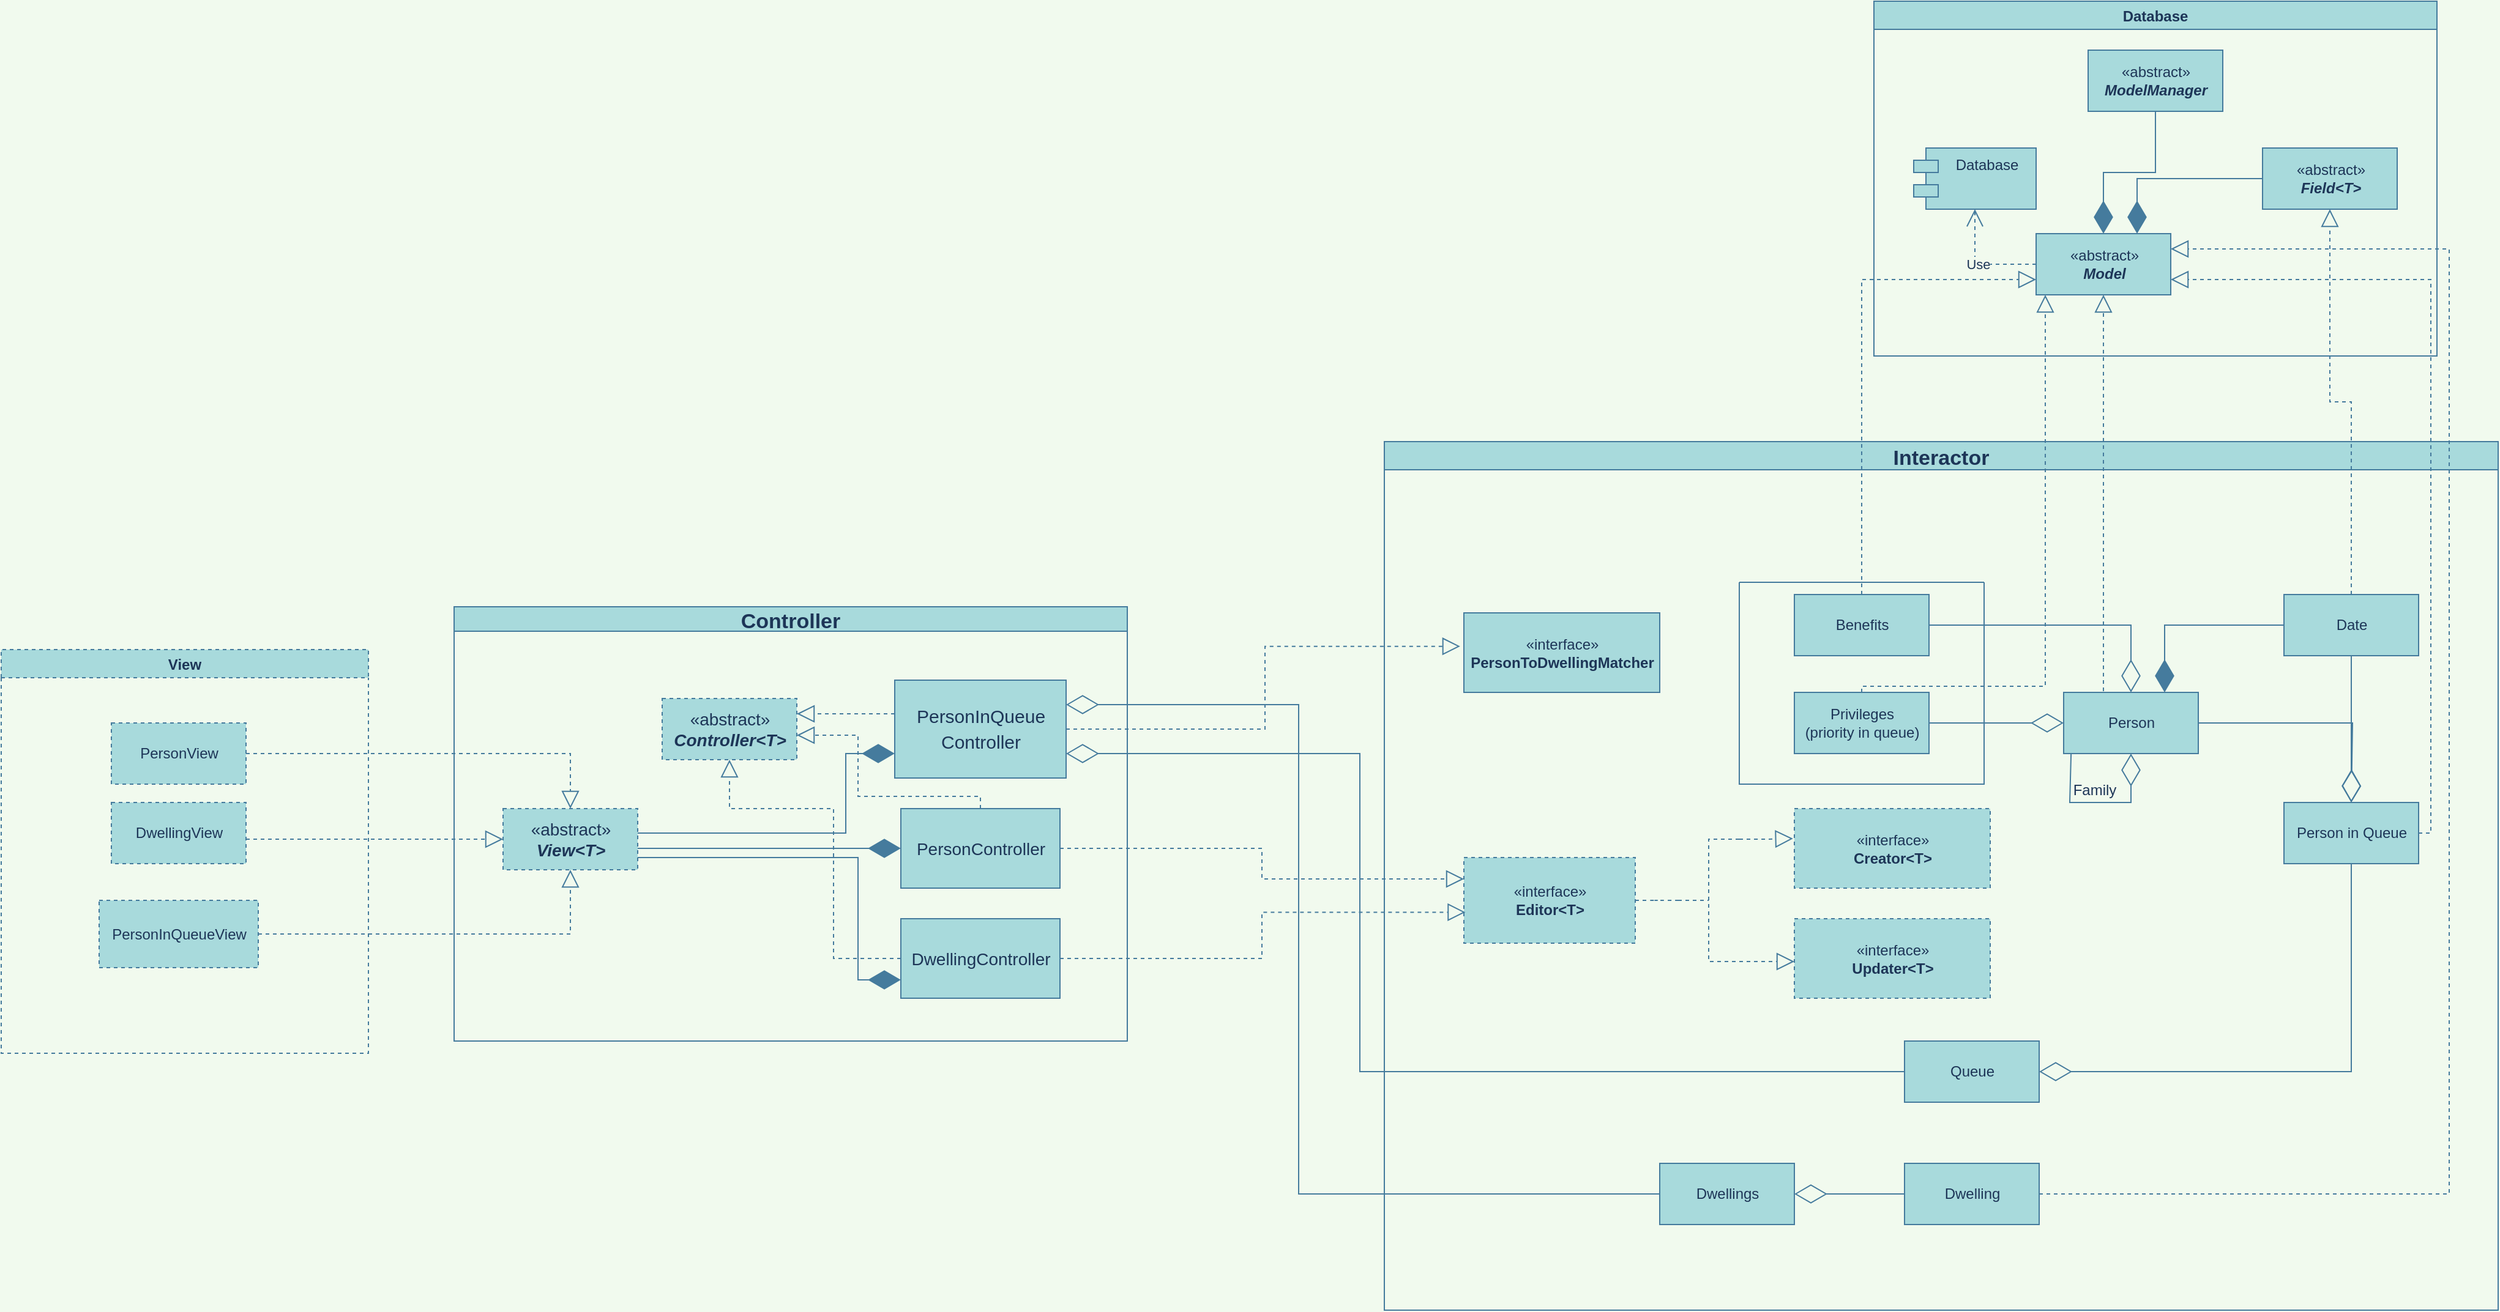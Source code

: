 <mxfile version="16.5.1" type="device"><diagram id="mXhL-E8tuSVMLE_Lggqu" name="Страница 1"><mxGraphModel dx="2650" dy="763" grid="1" gridSize="10" guides="1" tooltips="1" connect="1" arrows="1" fold="1" page="1" pageScale="1" pageWidth="827" pageHeight="1169" background="#F1FAEE" math="0" shadow="0"><root><mxCell id="0"/><mxCell id="1" parent="0"/><mxCell id="9xWe6cvQcoSENy907CQV-6" value="Interactor" style="swimlane;fontSize=17;fillColor=#A8DADC;strokeColor=#457B9D;fontColor=#1D3557;" parent="1" vertex="1"><mxGeometry x="-200" y="460" width="910" height="710" as="geometry"/></mxCell><mxCell id="KVa48k9_g7JOqzWlM7TS-3" value="«interface»&lt;br&gt;&lt;b&gt;PersonToDwellingMatcher&lt;/b&gt;" style="html=1;fillColor=#A8DADC;strokeColor=#457B9D;fontColor=#1D3557;" parent="9xWe6cvQcoSENy907CQV-6" vertex="1"><mxGeometry x="65" y="140" width="160" height="65" as="geometry"/></mxCell><mxCell id="nTeBRaMMtjd4KXedkCT4-12" value="Person" style="html=1;fillColor=#A8DADC;strokeColor=#457B9D;fontColor=#1D3557;" parent="9xWe6cvQcoSENy907CQV-6" vertex="1"><mxGeometry x="555" y="205" width="110" height="50" as="geometry"/></mxCell><mxCell id="nTeBRaMMtjd4KXedkCT4-16" value="" style="endArrow=diamondThin;endFill=0;endSize=24;html=1;rounded=0;entryX=0.5;entryY=0;entryDx=0;entryDy=0;exitX=1;exitY=0.5;exitDx=0;exitDy=0;labelBackgroundColor=#F1FAEE;strokeColor=#457B9D;fontColor=#1D3557;" parent="9xWe6cvQcoSENy907CQV-6" source="nTeBRaMMtjd4KXedkCT4-10" target="nTeBRaMMtjd4KXedkCT4-12" edge="1"><mxGeometry width="160" relative="1" as="geometry"><mxPoint x="495" y="85" as="sourcePoint"/><mxPoint x="655" y="85" as="targetPoint"/><Array as="points"><mxPoint x="610" y="150"/></Array></mxGeometry></mxCell><mxCell id="nTeBRaMMtjd4KXedkCT4-17" value="" style="endArrow=diamondThin;endFill=0;endSize=24;html=1;rounded=0;exitX=1;exitY=0.5;exitDx=0;exitDy=0;entryX=0;entryY=0.5;entryDx=0;entryDy=0;labelBackgroundColor=#F1FAEE;strokeColor=#457B9D;fontColor=#1D3557;" parent="9xWe6cvQcoSENy907CQV-6" source="nTeBRaMMtjd4KXedkCT4-11" target="nTeBRaMMtjd4KXedkCT4-12" edge="1"><mxGeometry width="160" relative="1" as="geometry"><mxPoint x="445" y="305" as="sourcePoint"/><mxPoint x="605" y="305" as="targetPoint"/><Array as="points"><mxPoint x="510" y="230"/></Array></mxGeometry></mxCell><mxCell id="nTeBRaMMtjd4KXedkCT4-18" value="" style="endArrow=diamondThin;endFill=0;endSize=24;html=1;rounded=0;exitX=1;exitY=0.5;exitDx=0;exitDy=0;entryX=0.5;entryY=0;entryDx=0;entryDy=0;labelBackgroundColor=#F1FAEE;strokeColor=#457B9D;fontColor=#1D3557;" parent="9xWe6cvQcoSENy907CQV-6" source="nTeBRaMMtjd4KXedkCT4-12" target="9xWe6cvQcoSENy907CQV-1" edge="1"><mxGeometry width="160" relative="1" as="geometry"><mxPoint x="665" y="230" as="sourcePoint"/><mxPoint x="791" y="295" as="targetPoint"/><Array as="points"><mxPoint x="791" y="230"/></Array></mxGeometry></mxCell><mxCell id="9xWe6cvQcoSENy907CQV-1" value="Person in Queue" style="html=1;fillColor=#A8DADC;strokeColor=#457B9D;fontColor=#1D3557;" parent="9xWe6cvQcoSENy907CQV-6" vertex="1"><mxGeometry x="735" y="295" width="110" height="50" as="geometry"/></mxCell><mxCell id="nTeBRaMMtjd4KXedkCT4-13" value="Queue" style="html=1;fillColor=#A8DADC;strokeColor=#457B9D;fontColor=#1D3557;" parent="9xWe6cvQcoSENy907CQV-6" vertex="1"><mxGeometry x="425" y="490" width="110" height="50" as="geometry"/></mxCell><mxCell id="9xWe6cvQcoSENy907CQV-7" value="" style="endArrow=diamondThin;endFill=0;endSize=24;html=1;rounded=0;fontSize=17;entryX=1;entryY=0.5;entryDx=0;entryDy=0;exitX=0.5;exitY=1;exitDx=0;exitDy=0;edgeStyle=orthogonalEdgeStyle;labelBackgroundColor=#F1FAEE;strokeColor=#457B9D;fontColor=#1D3557;" parent="9xWe6cvQcoSENy907CQV-6" source="9xWe6cvQcoSENy907CQV-1" target="nTeBRaMMtjd4KXedkCT4-13" edge="1"><mxGeometry width="160" relative="1" as="geometry"><mxPoint x="445" y="325" as="sourcePoint"/><mxPoint x="605" y="325" as="targetPoint"/></mxGeometry></mxCell><mxCell id="nTeBRaMMtjd4KXedkCT4-8" value="Date" style="html=1;fillColor=#A8DADC;strokeColor=#457B9D;fontColor=#1D3557;" parent="9xWe6cvQcoSENy907CQV-6" vertex="1"><mxGeometry x="735" y="125" width="110" height="50" as="geometry"/></mxCell><mxCell id="9xWe6cvQcoSENy907CQV-3" value="" style="endArrow=diamondThin;endFill=0;endSize=24;html=1;rounded=0;exitX=0.5;exitY=1;exitDx=0;exitDy=0;entryX=0.5;entryY=0;entryDx=0;entryDy=0;labelBackgroundColor=#F1FAEE;strokeColor=#457B9D;fontColor=#1D3557;" parent="9xWe6cvQcoSENy907CQV-6" source="nTeBRaMMtjd4KXedkCT4-8" target="9xWe6cvQcoSENy907CQV-1" edge="1"><mxGeometry width="160" relative="1" as="geometry"><mxPoint x="825" y="225" as="sourcePoint"/><mxPoint x="820" y="335" as="targetPoint"/></mxGeometry></mxCell><mxCell id="9xWe6cvQcoSENy907CQV-10" value="" style="swimlane;startSize=0;fontSize=18;fillColor=#A8DADC;strokeColor=#457B9D;fontColor=#1D3557;" parent="9xWe6cvQcoSENy907CQV-6" vertex="1"><mxGeometry x="290" y="115" width="200" height="165" as="geometry"/></mxCell><mxCell id="KVa48k9_g7JOqzWlM7TS-23" value="" style="group;fontColor=#1D3557;" parent="9xWe6cvQcoSENy907CQV-10" vertex="1" connectable="0"><mxGeometry x="45" y="90" width="110" height="50" as="geometry"/></mxCell><mxCell id="nTeBRaMMtjd4KXedkCT4-11" value="Privileges&lt;br&gt;(priority in queue)" style="html=1;fillColor=#A8DADC;strokeColor=#457B9D;fontColor=#1D3557;" parent="KVa48k9_g7JOqzWlM7TS-23" vertex="1"><mxGeometry width="110" height="50" as="geometry"/></mxCell><mxCell id="KVa48k9_g7JOqzWlM7TS-25" value="" style="group;fontColor=#1D3557;" parent="9xWe6cvQcoSENy907CQV-10" vertex="1" connectable="0"><mxGeometry x="45" y="10" width="110" height="50" as="geometry"/></mxCell><mxCell id="nTeBRaMMtjd4KXedkCT4-10" value="Benefits" style="html=1;fillColor=#A8DADC;strokeColor=#457B9D;fontColor=#1D3557;" parent="KVa48k9_g7JOqzWlM7TS-25" vertex="1"><mxGeometry width="110" height="50" as="geometry"/></mxCell><mxCell id="KVa48k9_g7JOqzWlM7TS-10" value="Dwellings" style="html=1;fillColor=#A8DADC;strokeColor=#457B9D;fontColor=#1D3557;" parent="9xWe6cvQcoSENy907CQV-6" vertex="1"><mxGeometry x="225" y="590" width="110" height="50" as="geometry"/></mxCell><mxCell id="KVa48k9_g7JOqzWlM7TS-13" value="" style="endArrow=diamondThin;endFill=0;endSize=24;html=1;rounded=0;entryX=1;entryY=0.5;entryDx=0;entryDy=0;exitX=0;exitY=0.5;exitDx=0;exitDy=0;labelBackgroundColor=#F1FAEE;strokeColor=#457B9D;fontColor=#1D3557;" parent="9xWe6cvQcoSENy907CQV-6" source="KVa48k9_g7JOqzWlM7TS-2" target="KVa48k9_g7JOqzWlM7TS-10" edge="1"><mxGeometry width="160" relative="1" as="geometry"><mxPoint x="385" y="660" as="sourcePoint"/><mxPoint x="545" y="660" as="targetPoint"/></mxGeometry></mxCell><mxCell id="KVa48k9_g7JOqzWlM7TS-16" value="" style="endArrow=diamondThin;endFill=0;endSize=24;html=1;rounded=0;entryX=0.5;entryY=1;entryDx=0;entryDy=0;exitX=0.055;exitY=1.008;exitDx=0;exitDy=0;exitPerimeter=0;labelBackgroundColor=#F1FAEE;strokeColor=#457B9D;fontColor=#1D3557;" parent="9xWe6cvQcoSENy907CQV-6" source="nTeBRaMMtjd4KXedkCT4-12" target="nTeBRaMMtjd4KXedkCT4-12" edge="1"><mxGeometry width="160" relative="1" as="geometry"><mxPoint x="440" y="295" as="sourcePoint"/><mxPoint x="600" y="295" as="targetPoint"/><Array as="points"><mxPoint x="560" y="295"/><mxPoint x="610" y="295"/></Array></mxGeometry></mxCell><mxCell id="KVa48k9_g7JOqzWlM7TS-17" value="Family" style="text;html=1;align=center;verticalAlign=middle;resizable=0;points=[];autosize=1;strokeColor=none;fillColor=none;fontColor=#1D3557;" parent="9xWe6cvQcoSENy907CQV-6" vertex="1"><mxGeometry x="555" y="275" width="50" height="20" as="geometry"/></mxCell><mxCell id="KVa48k9_g7JOqzWlM7TS-20" value="" style="group;fontColor=#1D3557;" parent="9xWe6cvQcoSENy907CQV-6" vertex="1" connectable="0"><mxGeometry x="425" y="590" width="110" height="50" as="geometry"/></mxCell><mxCell id="KVa48k9_g7JOqzWlM7TS-2" value="Dwelling" style="html=1;fillColor=#A8DADC;strokeColor=#457B9D;fontColor=#1D3557;" parent="KVa48k9_g7JOqzWlM7TS-20" vertex="1"><mxGeometry width="110" height="50" as="geometry"/></mxCell><mxCell id="yrgm4yr7Z8hW8sOAgSDb-2" value="«interface»&lt;br&gt;&lt;b&gt;Creator&amp;lt;T&amp;gt;&lt;/b&gt;" style="html=1;dashed=1;fillColor=#A8DADC;strokeColor=#457B9D;fontColor=#1D3557;" parent="9xWe6cvQcoSENy907CQV-6" vertex="1"><mxGeometry x="335" y="300" width="160" height="65" as="geometry"/></mxCell><mxCell id="yrgm4yr7Z8hW8sOAgSDb-5" value="«interface»&lt;br&gt;&lt;b&gt;Updater&amp;lt;T&amp;gt;&lt;/b&gt;" style="html=1;dashed=1;fillColor=#A8DADC;strokeColor=#457B9D;fontColor=#1D3557;" parent="9xWe6cvQcoSENy907CQV-6" vertex="1"><mxGeometry x="335" y="390" width="160" height="65" as="geometry"/></mxCell><mxCell id="yrgm4yr7Z8hW8sOAgSDb-21" style="edgeStyle=orthogonalEdgeStyle;curved=0;rounded=1;sketch=0;orthogonalLoop=1;jettySize=auto;html=1;entryX=0;entryY=0.5;entryDx=0;entryDy=0;entryPerimeter=0;fontColor=#1D3557;strokeColor=#457B9D;fillColor=#A8DADC;endArrow=none;endFill=0;dashed=1;labelBackgroundColor=#F1FAEE;" parent="9xWe6cvQcoSENy907CQV-6" source="yrgm4yr7Z8hW8sOAgSDb-18" target="yrgm4yr7Z8hW8sOAgSDb-19" edge="1"><mxGeometry relative="1" as="geometry"/></mxCell><mxCell id="yrgm4yr7Z8hW8sOAgSDb-18" value="«interface»&lt;br&gt;&lt;b&gt;Editor&amp;lt;T&amp;gt;&lt;/b&gt;" style="html=1;strokeWidth=1;dashed=1;fillColor=#A8DADC;strokeColor=#457B9D;fontColor=#1D3557;" parent="9xWe6cvQcoSENy907CQV-6" vertex="1"><mxGeometry x="65" y="340" width="140" height="70" as="geometry"/></mxCell><mxCell id="yrgm4yr7Z8hW8sOAgSDb-19" value="" style="strokeWidth=1;html=1;shape=mxgraph.flowchart.annotation_2;align=left;labelPosition=right;pointerEvents=1;rounded=0;sketch=0;fontColor=#1D3557;fillColor=#A8DADC;dashed=1;strokeColor=#457B9D;points=[[0,0.5,0,0,0],[0.5,0,0,0,0],[0.5,1,0,0,0],[1,0,0,0,0],[1,1,0,0,0]];" parent="9xWe6cvQcoSENy907CQV-6" vertex="1"><mxGeometry x="240" y="325" width="50" height="100" as="geometry"/></mxCell><mxCell id="yrgm4yr7Z8hW8sOAgSDb-29" value="" style="endArrow=block;dashed=1;endFill=0;endSize=12;html=1;rounded=1;sketch=0;fontColor=#1D3557;strokeColor=#457B9D;fillColor=#A8DADC;entryX=-0.007;entryY=0.377;entryDx=0;entryDy=0;entryPerimeter=0;edgeStyle=orthogonalEdgeStyle;exitX=1;exitY=0;exitDx=0;exitDy=0;exitPerimeter=0;labelBackgroundColor=#F1FAEE;" parent="9xWe6cvQcoSENy907CQV-6" source="yrgm4yr7Z8hW8sOAgSDb-19" target="yrgm4yr7Z8hW8sOAgSDb-2" edge="1"><mxGeometry width="160" relative="1" as="geometry"><mxPoint x="290" y="325" as="sourcePoint"/><mxPoint x="320" y="325" as="targetPoint"/><Array as="points"><mxPoint x="313" y="325"/></Array></mxGeometry></mxCell><mxCell id="yrgm4yr7Z8hW8sOAgSDb-32" value="" style="endArrow=block;dashed=1;endFill=0;endSize=12;html=1;rounded=1;sketch=0;fontColor=#1D3557;strokeColor=#457B9D;fillColor=#A8DADC;edgeStyle=orthogonalEdgeStyle;exitX=1;exitY=1;exitDx=0;exitDy=0;exitPerimeter=0;labelBackgroundColor=#F1FAEE;" parent="9xWe6cvQcoSENy907CQV-6" source="yrgm4yr7Z8hW8sOAgSDb-19" target="yrgm4yr7Z8hW8sOAgSDb-5" edge="1"><mxGeometry width="160" relative="1" as="geometry"><mxPoint x="320" y="425.5" as="sourcePoint"/><mxPoint x="363.88" y="425.005" as="targetPoint"/><Array as="points"><mxPoint x="390" y="425"/><mxPoint x="390" y="425"/></Array></mxGeometry></mxCell><mxCell id="2vcEOOXq_1YLvTOCessy-5" value="" style="endArrow=diamondThin;endFill=1;endSize=24;html=1;rounded=0;sketch=0;fontColor=#1D3557;strokeColor=#457B9D;fillColor=#A8DADC;entryX=0.75;entryY=0;entryDx=0;entryDy=0;exitX=0;exitY=0.5;exitDx=0;exitDy=0;edgeStyle=orthogonalEdgeStyle;" edge="1" parent="9xWe6cvQcoSENy907CQV-6" source="nTeBRaMMtjd4KXedkCT4-8" target="nTeBRaMMtjd4KXedkCT4-12"><mxGeometry width="160" relative="1" as="geometry"><mxPoint x="490" y="100" as="sourcePoint"/><mxPoint x="650" y="100" as="targetPoint"/></mxGeometry></mxCell><mxCell id="9xWe6cvQcoSENy907CQV-8" value="Controller" style="swimlane;fontSize=17;startSize=20;fillColor=#A8DADC;strokeColor=#457B9D;fontColor=#1D3557;" parent="1" vertex="1"><mxGeometry x="-960" y="595" width="550" height="355" as="geometry"><mxRectangle x="-460" y="470" width="110" height="30" as="alternateBounds"/></mxGeometry></mxCell><mxCell id="9xWe6cvQcoSENy907CQV-9" value="&lt;span style=&quot;font-size: 15px&quot;&gt;PersonInQueue&lt;br&gt;Controller&lt;/span&gt;" style="html=1;fontSize=17;align=center;fillColor=#A8DADC;strokeColor=#457B9D;fontColor=#1D3557;" parent="9xWe6cvQcoSENy907CQV-8" vertex="1"><mxGeometry x="360" y="60" width="140" height="80" as="geometry"/></mxCell><mxCell id="yrgm4yr7Z8hW8sOAgSDb-1" value="&lt;font style=&quot;font-size: 14px&quot;&gt;PersonController&lt;/font&gt;" style="html=1;fillColor=#A8DADC;strokeColor=#457B9D;fontColor=#1D3557;" parent="9xWe6cvQcoSENy907CQV-8" vertex="1"><mxGeometry x="365" y="165" width="130" height="65" as="geometry"/></mxCell><mxCell id="yrgm4yr7Z8hW8sOAgSDb-4" value="&lt;font style=&quot;font-size: 14px&quot;&gt;DwellingController&lt;/font&gt;" style="html=1;fillColor=#A8DADC;strokeColor=#457B9D;fontColor=#1D3557;" parent="9xWe6cvQcoSENy907CQV-8" vertex="1"><mxGeometry x="365" y="255" width="130" height="65" as="geometry"/></mxCell><mxCell id="yrgm4yr7Z8hW8sOAgSDb-41" value="«abstract»&lt;br&gt;&lt;b&gt;&lt;i&gt;Controller&amp;lt;T&amp;gt;&lt;/i&gt;&lt;/b&gt;" style="html=1;rounded=0;dashed=1;sketch=0;fontSize=14;fontColor=#1D3557;strokeColor=#457B9D;strokeWidth=1;fillColor=#A8DADC;" parent="9xWe6cvQcoSENy907CQV-8" vertex="1"><mxGeometry x="170" y="75" width="110" height="50" as="geometry"/></mxCell><mxCell id="yrgm4yr7Z8hW8sOAgSDb-42" value="" style="endArrow=block;dashed=1;endFill=0;endSize=12;html=1;rounded=0;sketch=0;fontSize=14;fontColor=#1D3557;strokeColor=#457B9D;fillColor=#A8DADC;jumpSize=6;entryX=1;entryY=0.25;entryDx=0;entryDy=0;edgeStyle=orthogonalEdgeStyle;labelBackgroundColor=#F1FAEE;" parent="9xWe6cvQcoSENy907CQV-8" source="9xWe6cvQcoSENy907CQV-9" target="yrgm4yr7Z8hW8sOAgSDb-41" edge="1"><mxGeometry width="160" relative="1" as="geometry"><mxPoint x="160" y="185" as="sourcePoint"/><mxPoint x="320" y="185" as="targetPoint"/><Array as="points"><mxPoint x="320" y="88"/></Array></mxGeometry></mxCell><mxCell id="yrgm4yr7Z8hW8sOAgSDb-43" value="" style="endArrow=block;dashed=1;endFill=0;endSize=12;html=1;rounded=0;sketch=0;fontSize=14;fontColor=#1D3557;strokeColor=#457B9D;fillColor=#A8DADC;jumpSize=6;edgeStyle=orthogonalEdgeStyle;labelBackgroundColor=#F1FAEE;" parent="9xWe6cvQcoSENy907CQV-8" source="yrgm4yr7Z8hW8sOAgSDb-1" target="yrgm4yr7Z8hW8sOAgSDb-41" edge="1"><mxGeometry width="160" relative="1" as="geometry"><mxPoint x="180" y="215" as="sourcePoint"/><mxPoint x="340" y="215" as="targetPoint"/><Array as="points"><mxPoint x="430" y="155"/><mxPoint x="330" y="155"/><mxPoint x="330" y="105"/></Array></mxGeometry></mxCell><mxCell id="yrgm4yr7Z8hW8sOAgSDb-44" value="" style="endArrow=block;dashed=1;endFill=0;endSize=12;html=1;rounded=0;sketch=0;fontSize=14;fontColor=#1D3557;strokeColor=#457B9D;fillColor=#A8DADC;jumpSize=6;exitX=0;exitY=0.5;exitDx=0;exitDy=0;edgeStyle=orthogonalEdgeStyle;labelBackgroundColor=#F1FAEE;" parent="9xWe6cvQcoSENy907CQV-8" source="yrgm4yr7Z8hW8sOAgSDb-4" target="yrgm4yr7Z8hW8sOAgSDb-41" edge="1"><mxGeometry width="160" relative="1" as="geometry"><mxPoint x="200" y="155" as="sourcePoint"/><mxPoint x="360" y="155" as="targetPoint"/><Array as="points"><mxPoint x="310" y="287"/><mxPoint x="310" y="165"/><mxPoint x="225" y="165"/></Array></mxGeometry></mxCell><mxCell id="yrgm4yr7Z8hW8sOAgSDb-60" value="" style="endArrow=none;endFill=0;endSize=24;html=1;rounded=0;labelBackgroundColor=none;sketch=0;fontSize=14;fontColor=#1D3557;strokeColor=#457B9D;fillColor=#A8DADC;jumpSize=6;exitX=0;exitY=0.75;exitDx=0;exitDy=0;edgeStyle=orthogonalEdgeStyle;startArrow=diamondThin;startFill=1;startSize=24;" parent="9xWe6cvQcoSENy907CQV-8" source="9xWe6cvQcoSENy907CQV-9" target="yrgm4yr7Z8hW8sOAgSDb-55" edge="1"><mxGeometry width="160" relative="1" as="geometry"><mxPoint x="160" y="415" as="sourcePoint"/><mxPoint x="320" y="415" as="targetPoint"/><Array as="points"><mxPoint x="320" y="120"/><mxPoint x="320" y="185"/></Array></mxGeometry></mxCell><mxCell id="yrgm4yr7Z8hW8sOAgSDb-61" value="" style="endArrow=none;endFill=0;endSize=24;html=1;rounded=0;labelBackgroundColor=none;sketch=0;fontSize=14;fontColor=#1D3557;strokeColor=#457B9D;fillColor=#A8DADC;jumpSize=6;edgeStyle=orthogonalEdgeStyle;startArrow=diamondThin;startFill=1;startSize=24;" parent="9xWe6cvQcoSENy907CQV-8" source="yrgm4yr7Z8hW8sOAgSDb-1" target="yrgm4yr7Z8hW8sOAgSDb-55" edge="1"><mxGeometry width="160" relative="1" as="geometry"><mxPoint x="345" y="212.5" as="sourcePoint"/><mxPoint x="210" y="347.5" as="targetPoint"/><Array as="points"><mxPoint x="210" y="198"/><mxPoint x="210" y="198"/></Array></mxGeometry></mxCell><mxCell id="yrgm4yr7Z8hW8sOAgSDb-62" value="" style="endArrow=none;endFill=0;endSize=24;html=1;rounded=0;labelBackgroundColor=none;sketch=0;fontSize=14;fontColor=#1D3557;strokeColor=#457B9D;fillColor=#A8DADC;jumpSize=6;edgeStyle=orthogonalEdgeStyle;startArrow=diamondThin;startFill=1;targetPerimeterSpacing=0;startSize=24;" parent="9xWe6cvQcoSENy907CQV-8" source="yrgm4yr7Z8hW8sOAgSDb-4" target="yrgm4yr7Z8hW8sOAgSDb-55" edge="1"><mxGeometry width="160" relative="1" as="geometry"><mxPoint x="375" y="207.5" as="sourcePoint"/><mxPoint x="290" y="275.0" as="targetPoint"/><Array as="points"><mxPoint x="330" y="305"/><mxPoint x="330" y="205"/></Array></mxGeometry></mxCell><mxCell id="yrgm4yr7Z8hW8sOAgSDb-55" value="«abstract»&lt;br&gt;&lt;i&gt;&lt;b&gt;View&amp;lt;T&amp;gt;&lt;/b&gt;&lt;/i&gt;" style="html=1;rounded=0;dashed=1;sketch=0;fontSize=14;fontColor=#1D3557;strokeColor=#457B9D;strokeWidth=1;fillColor=#A8DADC;" parent="9xWe6cvQcoSENy907CQV-8" vertex="1"><mxGeometry x="40" y="165" width="110" height="50" as="geometry"/></mxCell><mxCell id="KVa48k9_g7JOqzWlM7TS-4" value="" style="endArrow=block;dashed=1;endFill=0;endSize=12;html=1;rounded=0;exitX=1;exitY=0.5;exitDx=0;exitDy=0;entryX=-0.019;entryY=0.421;entryDx=0;entryDy=0;entryPerimeter=0;edgeStyle=orthogonalEdgeStyle;labelBackgroundColor=#F1FAEE;strokeColor=#457B9D;fontColor=#1D3557;" parent="1" source="9xWe6cvQcoSENy907CQV-9" target="KVa48k9_g7JOqzWlM7TS-3" edge="1"><mxGeometry width="160" relative="1" as="geometry"><mxPoint x="-310" y="705" as="sourcePoint"/><mxPoint x="-150" y="705" as="targetPoint"/></mxGeometry></mxCell><mxCell id="KVa48k9_g7JOqzWlM7TS-11" value="" style="endArrow=diamondThin;endFill=0;endSize=24;html=1;rounded=0;exitX=0;exitY=0.5;exitDx=0;exitDy=0;edgeStyle=orthogonalEdgeStyle;entryX=1;entryY=0.25;entryDx=0;entryDy=0;labelBackgroundColor=#F1FAEE;strokeColor=#457B9D;fontColor=#1D3557;" parent="1" source="KVa48k9_g7JOqzWlM7TS-10" target="9xWe6cvQcoSENy907CQV-9" edge="1"><mxGeometry width="160" relative="1" as="geometry"><mxPoint x="-40" y="825" as="sourcePoint"/><mxPoint x="-340" y="670" as="targetPoint"/><Array as="points"><mxPoint x="-270" y="1075"/><mxPoint x="-270" y="675"/></Array></mxGeometry></mxCell><mxCell id="KVa48k9_g7JOqzWlM7TS-12" value="" style="endArrow=diamondThin;endFill=0;endSize=24;html=1;rounded=0;entryX=1;entryY=0.75;entryDx=0;entryDy=0;exitX=0;exitY=0.5;exitDx=0;exitDy=0;edgeStyle=orthogonalEdgeStyle;labelBackgroundColor=#F1FAEE;strokeColor=#457B9D;fontColor=#1D3557;" parent="1" source="nTeBRaMMtjd4KXedkCT4-13" target="9xWe6cvQcoSENy907CQV-9" edge="1"><mxGeometry width="160" relative="1" as="geometry"><mxPoint x="-230" y="805" as="sourcePoint"/><mxPoint x="-70" y="805" as="targetPoint"/><Array as="points"><mxPoint x="-220" y="975"/><mxPoint x="-220" y="715"/></Array></mxGeometry></mxCell><mxCell id="KVa48k9_g7JOqzWlM7TS-26" value="Database" style="swimlane;fillColor=#A8DADC;strokeColor=#457B9D;fontColor=#1D3557;" parent="1" vertex="1"><mxGeometry x="200" y="100" width="460" height="290" as="geometry"/></mxCell><mxCell id="KVa48k9_g7JOqzWlM7TS-27" value="Database" style="shape=module;align=left;spacingLeft=20;align=center;verticalAlign=top;fillColor=#A8DADC;strokeColor=#457B9D;fontColor=#1D3557;" parent="KVa48k9_g7JOqzWlM7TS-26" vertex="1"><mxGeometry x="32.5" y="120" width="100" height="50" as="geometry"/></mxCell><mxCell id="KVa48k9_g7JOqzWlM7TS-29" value="«abstract»&lt;br&gt;&lt;b&gt;&lt;i&gt;Model&lt;/i&gt;&lt;/b&gt;" style="html=1;fillColor=#A8DADC;strokeColor=#457B9D;fontColor=#1D3557;" parent="KVa48k9_g7JOqzWlM7TS-26" vertex="1"><mxGeometry x="132.5" y="190" width="110" height="50" as="geometry"/></mxCell><mxCell id="KVa48k9_g7JOqzWlM7TS-33" value="Use" style="endArrow=open;endSize=12;dashed=1;html=1;rounded=0;exitX=0;exitY=0.5;exitDx=0;exitDy=0;entryX=0.5;entryY=1;entryDx=0;entryDy=0;labelBackgroundColor=#F1FAEE;strokeColor=#457B9D;fontColor=#1D3557;" parent="KVa48k9_g7JOqzWlM7TS-26" source="KVa48k9_g7JOqzWlM7TS-29" target="KVa48k9_g7JOqzWlM7TS-27" edge="1"><mxGeometry width="160" relative="1" as="geometry"><mxPoint x="132.5" y="214.76" as="sourcePoint"/><mxPoint x="27.5" y="214.76" as="targetPoint"/><Array as="points"><mxPoint x="82.5" y="215"/></Array></mxGeometry></mxCell><mxCell id="2vcEOOXq_1YLvTOCessy-1" value="«abstract»&lt;br&gt;&lt;b&gt;&lt;i&gt;Field&amp;lt;T&amp;gt;&lt;/i&gt;&lt;/b&gt;" style="html=1;fillColor=#A8DADC;strokeColor=#457B9D;fontColor=#1D3557;" vertex="1" parent="KVa48k9_g7JOqzWlM7TS-26"><mxGeometry x="317.5" y="120" width="110" height="50" as="geometry"/></mxCell><mxCell id="2vcEOOXq_1YLvTOCessy-2" value="«abstract»&lt;br&gt;&lt;b&gt;&lt;i&gt;ModelManager&lt;/i&gt;&lt;/b&gt;" style="html=1;fillColor=#A8DADC;strokeColor=#457B9D;fontColor=#1D3557;" vertex="1" parent="KVa48k9_g7JOqzWlM7TS-26"><mxGeometry x="175" y="40" width="110" height="50" as="geometry"/></mxCell><mxCell id="2vcEOOXq_1YLvTOCessy-3" value="" style="endArrow=diamondThin;endFill=1;endSize=24;html=1;rounded=0;entryX=0.5;entryY=0;entryDx=0;entryDy=0;exitX=0.5;exitY=1;exitDx=0;exitDy=0;edgeStyle=orthogonalEdgeStyle;labelBackgroundColor=#F1FAEE;strokeColor=#457B9D;fontColor=#1D3557;" edge="1" parent="KVa48k9_g7JOqzWlM7TS-26" source="2vcEOOXq_1YLvTOCessy-2" target="KVa48k9_g7JOqzWlM7TS-29"><mxGeometry width="160" relative="1" as="geometry"><mxPoint x="-130" y="230" as="sourcePoint"/><mxPoint x="30" y="230" as="targetPoint"/></mxGeometry></mxCell><mxCell id="2vcEOOXq_1YLvTOCessy-4" value="" style="endArrow=diamondThin;endFill=1;endSize=24;html=1;rounded=0;entryX=0.75;entryY=0;entryDx=0;entryDy=0;exitX=0;exitY=0.5;exitDx=0;exitDy=0;edgeStyle=orthogonalEdgeStyle;labelBackgroundColor=#F1FAEE;strokeColor=#457B9D;fontColor=#1D3557;" edge="1" parent="KVa48k9_g7JOqzWlM7TS-26" source="2vcEOOXq_1YLvTOCessy-1" target="KVa48k9_g7JOqzWlM7TS-29"><mxGeometry width="160" relative="1" as="geometry"><mxPoint x="-270" y="240" as="sourcePoint"/><mxPoint x="-110" y="240" as="targetPoint"/></mxGeometry></mxCell><mxCell id="KVa48k9_g7JOqzWlM7TS-30" value="" style="endArrow=block;dashed=1;endFill=0;endSize=12;html=1;rounded=0;entryX=0.5;entryY=1;entryDx=0;entryDy=0;exitX=0.25;exitY=0;exitDx=0;exitDy=0;labelBackgroundColor=#F1FAEE;strokeColor=#457B9D;fontColor=#1D3557;edgeStyle=orthogonalEdgeStyle;" parent="1" source="nTeBRaMMtjd4KXedkCT4-12" target="KVa48k9_g7JOqzWlM7TS-29" edge="1"><mxGeometry width="160" relative="1" as="geometry"><mxPoint x="290" y="340" as="sourcePoint"/><mxPoint x="450" y="340" as="targetPoint"/><Array as="points"><mxPoint x="388" y="665"/></Array></mxGeometry></mxCell><mxCell id="KVa48k9_g7JOqzWlM7TS-31" value="" style="endArrow=block;dashed=1;endFill=0;endSize=12;html=1;rounded=0;exitX=1;exitY=0.5;exitDx=0;exitDy=0;entryX=1;entryY=0.25;entryDx=0;entryDy=0;edgeStyle=orthogonalEdgeStyle;labelBackgroundColor=#F1FAEE;strokeColor=#457B9D;fontColor=#1D3557;" parent="1" source="KVa48k9_g7JOqzWlM7TS-2" target="KVa48k9_g7JOqzWlM7TS-29" edge="1"><mxGeometry width="160" relative="1" as="geometry"><mxPoint x="200" y="960" as="sourcePoint"/><mxPoint x="360" y="960" as="targetPoint"/><Array as="points"><mxPoint x="670" y="1075"/><mxPoint x="670" y="303"/></Array></mxGeometry></mxCell><mxCell id="yrgm4yr7Z8hW8sOAgSDb-33" value="" style="endArrow=block;dashed=1;endFill=0;endSize=12;html=1;rounded=0;sketch=0;fontColor=#1D3557;strokeColor=#457B9D;fillColor=#A8DADC;exitX=1;exitY=0.5;exitDx=0;exitDy=0;entryX=0;entryY=0.25;entryDx=0;entryDy=0;edgeStyle=orthogonalEdgeStyle;jumpSize=6;labelBackgroundColor=#F1FAEE;" parent="1" source="yrgm4yr7Z8hW8sOAgSDb-1" target="yrgm4yr7Z8hW8sOAgSDb-18" edge="1"><mxGeometry width="160" relative="1" as="geometry"><mxPoint x="-470" y="790" as="sourcePoint"/><mxPoint x="-290" y="790" as="targetPoint"/></mxGeometry></mxCell><mxCell id="yrgm4yr7Z8hW8sOAgSDb-34" value="" style="endArrow=block;dashed=1;endFill=0;endSize=12;html=1;rounded=0;sketch=0;fontColor=#1D3557;strokeColor=#457B9D;fillColor=#A8DADC;jumpSize=6;exitX=1;exitY=0.5;exitDx=0;exitDy=0;entryX=0.009;entryY=0.639;entryDx=0;entryDy=0;entryPerimeter=0;edgeStyle=orthogonalEdgeStyle;labelBackgroundColor=#F1FAEE;" parent="1" source="yrgm4yr7Z8hW8sOAgSDb-4" target="yrgm4yr7Z8hW8sOAgSDb-18" edge="1"><mxGeometry width="160" relative="1" as="geometry"><mxPoint x="-460" y="890" as="sourcePoint"/><mxPoint x="-300" y="890" as="targetPoint"/></mxGeometry></mxCell><mxCell id="yrgm4yr7Z8hW8sOAgSDb-36" value="" style="endArrow=block;dashed=1;endFill=0;endSize=12;html=1;rounded=0;sketch=0;fontColor=#1D3557;strokeColor=#457B9D;fillColor=#A8DADC;jumpSize=6;entryX=0;entryY=0.75;entryDx=0;entryDy=0;exitX=0.5;exitY=0;exitDx=0;exitDy=0;edgeStyle=orthogonalEdgeStyle;labelBackgroundColor=#F1FAEE;" parent="1" source="nTeBRaMMtjd4KXedkCT4-10" target="KVa48k9_g7JOqzWlM7TS-29" edge="1"><mxGeometry width="160" relative="1" as="geometry"><mxPoint x="180" y="400" as="sourcePoint"/><mxPoint x="340" y="400" as="targetPoint"/></mxGeometry></mxCell><mxCell id="yrgm4yr7Z8hW8sOAgSDb-37" value="" style="endArrow=block;dashed=1;endFill=0;endSize=12;html=1;rounded=0;sketch=0;fontColor=#1D3557;strokeColor=#457B9D;fillColor=#A8DADC;jumpSize=6;edgeStyle=orthogonalEdgeStyle;labelBackgroundColor=#F1FAEE;" parent="1" source="nTeBRaMMtjd4KXedkCT4-11" target="KVa48k9_g7JOqzWlM7TS-29" edge="1"><mxGeometry width="160" relative="1" as="geometry"><mxPoint x="200" y="420" as="sourcePoint"/><mxPoint x="360" y="420" as="targetPoint"/><Array as="points"><mxPoint x="190" y="660"/><mxPoint x="340" y="660"/></Array></mxGeometry></mxCell><mxCell id="yrgm4yr7Z8hW8sOAgSDb-38" value="View" style="swimlane;rounded=0;dashed=1;sketch=0;fontColor=#1D3557;strokeColor=#457B9D;strokeWidth=1;fillColor=#A8DADC;" parent="1" vertex="1"><mxGeometry x="-1330" y="630" width="300" height="330" as="geometry"/></mxCell><mxCell id="yrgm4yr7Z8hW8sOAgSDb-39" value="PersonView" style="html=1;rounded=0;dashed=1;sketch=0;fontColor=#1D3557;strokeColor=#457B9D;strokeWidth=1;fillColor=#A8DADC;" parent="yrgm4yr7Z8hW8sOAgSDb-38" vertex="1"><mxGeometry x="90" y="60" width="110" height="50" as="geometry"/></mxCell><mxCell id="yrgm4yr7Z8hW8sOAgSDb-50" value="DwellingView" style="html=1;rounded=0;dashed=1;sketch=0;fontColor=#1D3557;strokeColor=#457B9D;strokeWidth=1;fillColor=#A8DADC;" parent="yrgm4yr7Z8hW8sOAgSDb-38" vertex="1"><mxGeometry x="90" y="125" width="110" height="50" as="geometry"/></mxCell><mxCell id="yrgm4yr7Z8hW8sOAgSDb-54" value="PersonInQueueView" style="html=1;rounded=0;dashed=1;sketch=0;fontColor=#1D3557;strokeColor=#457B9D;strokeWidth=1;fillColor=#A8DADC;" parent="yrgm4yr7Z8hW8sOAgSDb-38" vertex="1"><mxGeometry x="80" y="205" width="130" height="55" as="geometry"/></mxCell><mxCell id="yrgm4yr7Z8hW8sOAgSDb-57" value="" style="endArrow=block;dashed=1;endFill=0;endSize=12;html=1;rounded=0;labelBackgroundColor=none;sketch=0;fontSize=14;fontColor=#1D3557;strokeColor=#457B9D;fillColor=#A8DADC;jumpSize=6;entryX=0;entryY=0.5;entryDx=0;entryDy=0;edgeStyle=orthogonalEdgeStyle;" parent="1" source="yrgm4yr7Z8hW8sOAgSDb-50" target="yrgm4yr7Z8hW8sOAgSDb-55" edge="1"><mxGeometry width="160" relative="1" as="geometry"><mxPoint x="-1160" y="850" as="sourcePoint"/><mxPoint x="-1000" y="850" as="targetPoint"/><Array as="points"><mxPoint x="-1080" y="785"/><mxPoint x="-1080" y="785"/></Array></mxGeometry></mxCell><mxCell id="yrgm4yr7Z8hW8sOAgSDb-58" value="" style="endArrow=block;dashed=1;endFill=0;endSize=12;html=1;rounded=0;labelBackgroundColor=none;sketch=0;fontSize=14;fontColor=#1D3557;strokeColor=#457B9D;fillColor=#A8DADC;jumpSize=6;exitX=1;exitY=0.5;exitDx=0;exitDy=0;entryX=0.5;entryY=0;entryDx=0;entryDy=0;edgeStyle=orthogonalEdgeStyle;" parent="1" source="yrgm4yr7Z8hW8sOAgSDb-39" target="yrgm4yr7Z8hW8sOAgSDb-55" edge="1"><mxGeometry width="160" relative="1" as="geometry"><mxPoint x="-1220" y="755" as="sourcePoint"/><mxPoint x="-1160" y="755" as="targetPoint"/></mxGeometry></mxCell><mxCell id="yrgm4yr7Z8hW8sOAgSDb-59" value="" style="endArrow=block;dashed=1;endFill=0;endSize=12;html=1;rounded=0;labelBackgroundColor=none;sketch=0;fontSize=14;fontColor=#1D3557;strokeColor=#457B9D;fillColor=#A8DADC;jumpSize=6;entryX=0.5;entryY=1;entryDx=0;entryDy=0;edgeStyle=orthogonalEdgeStyle;" parent="1" source="yrgm4yr7Z8hW8sOAgSDb-54" target="yrgm4yr7Z8hW8sOAgSDb-55" edge="1"><mxGeometry width="160" relative="1" as="geometry"><mxPoint x="-1210" y="765" as="sourcePoint"/><mxPoint x="-1150" y="765" as="targetPoint"/><Array as="points"><mxPoint x="-865" y="863"/></Array></mxGeometry></mxCell><mxCell id="K5dRcf99VBn_F9Z2kLoI-2" value="" style="endArrow=block;dashed=1;endFill=0;endSize=12;html=1;rounded=0;exitX=1;exitY=0.5;exitDx=0;exitDy=0;entryX=1;entryY=0.75;entryDx=0;entryDy=0;edgeStyle=orthogonalEdgeStyle;labelBackgroundColor=#F1FAEE;strokeColor=#457B9D;fontColor=#1D3557;" parent="1" source="9xWe6cvQcoSENy907CQV-1" target="KVa48k9_g7JOqzWlM7TS-29" edge="1"><mxGeometry width="160" relative="1" as="geometry"><mxPoint x="660" y="780" as="sourcePoint"/><mxPoint x="820" y="780" as="targetPoint"/><Array as="points"><mxPoint x="655" y="780"/><mxPoint x="655" y="328"/></Array></mxGeometry></mxCell><mxCell id="K5dRcf99VBn_F9Z2kLoI-1" value="" style="endArrow=block;dashed=1;endFill=0;endSize=12;html=1;rounded=0;entryX=0.5;entryY=1;entryDx=0;entryDy=0;exitX=0.5;exitY=0;exitDx=0;exitDy=0;edgeStyle=orthogonalEdgeStyle;labelBackgroundColor=#F1FAEE;strokeColor=#457B9D;fontColor=#1D3557;" parent="1" edge="1" target="2vcEOOXq_1YLvTOCessy-1" source="nTeBRaMMtjd4KXedkCT4-8"><mxGeometry width="160" relative="1" as="geometry"><mxPoint x="370" y="420" as="sourcePoint"/><mxPoint x="530" y="420" as="targetPoint"/></mxGeometry></mxCell></root></mxGraphModel></diagram></mxfile>